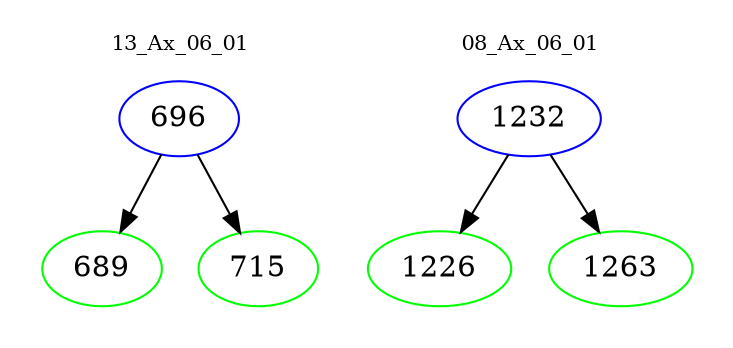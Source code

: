 digraph{
subgraph cluster_0 {
color = white
label = "13_Ax_06_01";
fontsize=10;
T0_696 [label="696", color="blue"]
T0_696 -> T0_689 [color="black"]
T0_689 [label="689", color="green"]
T0_696 -> T0_715 [color="black"]
T0_715 [label="715", color="green"]
}
subgraph cluster_1 {
color = white
label = "08_Ax_06_01";
fontsize=10;
T1_1232 [label="1232", color="blue"]
T1_1232 -> T1_1226 [color="black"]
T1_1226 [label="1226", color="green"]
T1_1232 -> T1_1263 [color="black"]
T1_1263 [label="1263", color="green"]
}
}
